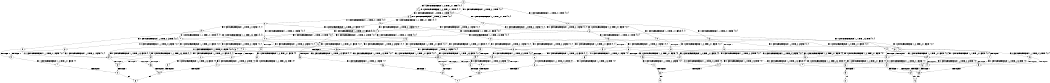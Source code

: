 digraph BCG {
size = "7, 10.5";
center = TRUE;
node [shape = circle];
0 [peripheries = 2];
0 -> 1 [label = "EX !0 !ATOMIC_EXCH_BRANCH (1, +0, TRUE, +0, 1, TRUE) !{0, 1}"];
0 -> 2 [label = "EX !1 !ATOMIC_EXCH_BRANCH (1, +1, TRUE, +0, 1, TRUE) !{0, 1}"];
0 -> 3 [label = "EX !0 !ATOMIC_EXCH_BRANCH (1, +0, TRUE, +0, 1, TRUE) !{0, 1}"];
1 -> 1 [label = "EX !0 !ATOMIC_EXCH_BRANCH (1, +0, TRUE, +0, 1, TRUE) !{0, 1}"];
1 -> 4 [label = "EX !1 !ATOMIC_EXCH_BRANCH (1, +1, TRUE, +0, 1, TRUE) !{0, 1}"];
1 -> 3 [label = "EX !0 !ATOMIC_EXCH_BRANCH (1, +0, TRUE, +0, 1, TRUE) !{0, 1}"];
2 -> 5 [label = "EX !1 !ATOMIC_EXCH_BRANCH (1, +1, TRUE, +0, 1, FALSE) !{0, 1}"];
2 -> 6 [label = "EX !0 !ATOMIC_EXCH_BRANCH (1, +0, TRUE, +0, 1, FALSE) !{0, 1}"];
2 -> 7 [label = "EX !0 !ATOMIC_EXCH_BRANCH (1, +0, TRUE, +0, 1, FALSE) !{0, 1}"];
3 -> 8 [label = "EX !1 !ATOMIC_EXCH_BRANCH (1, +1, TRUE, +0, 1, TRUE) !{0, 1}"];
3 -> 3 [label = "EX !0 !ATOMIC_EXCH_BRANCH (1, +0, TRUE, +0, 1, TRUE) !{0, 1}"];
3 -> 9 [label = "EX !1 !ATOMIC_EXCH_BRANCH (1, +1, TRUE, +0, 1, TRUE) !{0, 1}"];
4 -> 6 [label = "EX !0 !ATOMIC_EXCH_BRANCH (1, +0, TRUE, +0, 1, FALSE) !{0, 1}"];
4 -> 10 [label = "EX !1 !ATOMIC_EXCH_BRANCH (1, +1, TRUE, +0, 1, FALSE) !{0, 1}"];
4 -> 7 [label = "EX !0 !ATOMIC_EXCH_BRANCH (1, +0, TRUE, +0, 1, FALSE) !{0, 1}"];
5 -> 11 [label = "EX !0 !ATOMIC_EXCH_BRANCH (1, +0, TRUE, +0, 1, FALSE) !{0, 1}"];
5 -> 12 [label = "TERMINATE !1"];
5 -> 13 [label = "EX !0 !ATOMIC_EXCH_BRANCH (1, +0, TRUE, +0, 1, FALSE) !{0, 1}"];
6 -> 14 [label = "EX !0 !ATOMIC_EXCH_BRANCH (1, +1, TRUE, +0, 3, TRUE) !{0, 1}"];
6 -> 15 [label = "EX !1 !ATOMIC_EXCH_BRANCH (1, +1, TRUE, +0, 1, TRUE) !{0, 1}"];
6 -> 16 [label = "EX !0 !ATOMIC_EXCH_BRANCH (1, +1, TRUE, +0, 3, TRUE) !{0, 1}"];
7 -> 17 [label = "EX !1 !ATOMIC_EXCH_BRANCH (1, +1, TRUE, +0, 1, TRUE) !{0, 1}"];
7 -> 16 [label = "EX !0 !ATOMIC_EXCH_BRANCH (1, +1, TRUE, +0, 3, TRUE) !{0, 1}"];
7 -> 18 [label = "EX !1 !ATOMIC_EXCH_BRANCH (1, +1, TRUE, +0, 1, TRUE) !{0, 1}"];
8 -> 19 [label = "EX !0 !ATOMIC_EXCH_BRANCH (1, +0, TRUE, +0, 1, FALSE) !{0, 1}"];
8 -> 20 [label = "EX !1 !ATOMIC_EXCH_BRANCH (1, +1, TRUE, +0, 1, FALSE) !{0, 1}"];
8 -> 7 [label = "EX !0 !ATOMIC_EXCH_BRANCH (1, +0, TRUE, +0, 1, FALSE) !{0, 1}"];
9 -> 20 [label = "EX !1 !ATOMIC_EXCH_BRANCH (1, +1, TRUE, +0, 1, FALSE) !{0, 1}"];
9 -> 7 [label = "EX !0 !ATOMIC_EXCH_BRANCH (1, +0, TRUE, +0, 1, FALSE) !{0, 1}"];
9 -> 21 [label = "EX !1 !ATOMIC_EXCH_BRANCH (1, +1, TRUE, +0, 1, FALSE) !{0, 1}"];
10 -> 11 [label = "EX !0 !ATOMIC_EXCH_BRANCH (1, +0, TRUE, +0, 1, FALSE) !{0, 1}"];
10 -> 22 [label = "TERMINATE !1"];
10 -> 13 [label = "EX !0 !ATOMIC_EXCH_BRANCH (1, +0, TRUE, +0, 1, FALSE) !{0, 1}"];
11 -> 23 [label = "EX !0 !ATOMIC_EXCH_BRANCH (1, +1, TRUE, +0, 3, TRUE) !{0, 1}"];
11 -> 24 [label = "TERMINATE !1"];
11 -> 25 [label = "EX !0 !ATOMIC_EXCH_BRANCH (1, +1, TRUE, +0, 3, TRUE) !{0, 1}"];
12 -> 26 [label = "EX !0 !ATOMIC_EXCH_BRANCH (1, +0, TRUE, +0, 1, FALSE) !{0}"];
12 -> 27 [label = "EX !0 !ATOMIC_EXCH_BRANCH (1, +0, TRUE, +0, 1, FALSE) !{0}"];
13 -> 25 [label = "EX !0 !ATOMIC_EXCH_BRANCH (1, +1, TRUE, +0, 3, TRUE) !{0, 1}"];
13 -> 28 [label = "TERMINATE !1"];
14 -> 29 [label = "EX !1 !ATOMIC_EXCH_BRANCH (1, +1, TRUE, +0, 1, FALSE) !{0, 1}"];
14 -> 30 [label = "TERMINATE !0"];
15 -> 31 [label = "EX !0 !ATOMIC_EXCH_BRANCH (1, +1, TRUE, +0, 3, FALSE) !{0, 1}"];
15 -> 32 [label = "EX !1 !ATOMIC_EXCH_BRANCH (1, +1, TRUE, +0, 1, FALSE) !{0, 1}"];
15 -> 33 [label = "EX !0 !ATOMIC_EXCH_BRANCH (1, +1, TRUE, +0, 3, FALSE) !{0, 1}"];
16 -> 34 [label = "EX !1 !ATOMIC_EXCH_BRANCH (1, +1, TRUE, +0, 1, FALSE) !{0, 1}"];
16 -> 35 [label = "EX !1 !ATOMIC_EXCH_BRANCH (1, +1, TRUE, +0, 1, FALSE) !{0, 1}"];
16 -> 36 [label = "TERMINATE !0"];
17 -> 37 [label = "EX !0 !ATOMIC_EXCH_BRANCH (1, +1, TRUE, +0, 3, FALSE) !{0, 1}"];
17 -> 38 [label = "EX !1 !ATOMIC_EXCH_BRANCH (1, +1, TRUE, +0, 1, FALSE) !{0, 1}"];
17 -> 33 [label = "EX !0 !ATOMIC_EXCH_BRANCH (1, +1, TRUE, +0, 3, FALSE) !{0, 1}"];
18 -> 38 [label = "EX !1 !ATOMIC_EXCH_BRANCH (1, +1, TRUE, +0, 1, FALSE) !{0, 1}"];
18 -> 33 [label = "EX !0 !ATOMIC_EXCH_BRANCH (1, +1, TRUE, +0, 3, FALSE) !{0, 1}"];
18 -> 39 [label = "EX !1 !ATOMIC_EXCH_BRANCH (1, +1, TRUE, +0, 1, FALSE) !{0, 1}"];
19 -> 40 [label = "EX !0 !ATOMIC_EXCH_BRANCH (1, +1, TRUE, +0, 3, TRUE) !{0, 1}"];
19 -> 17 [label = "EX !1 !ATOMIC_EXCH_BRANCH (1, +1, TRUE, +0, 1, TRUE) !{0, 1}"];
19 -> 16 [label = "EX !0 !ATOMIC_EXCH_BRANCH (1, +1, TRUE, +0, 3, TRUE) !{0, 1}"];
20 -> 41 [label = "EX !0 !ATOMIC_EXCH_BRANCH (1, +0, TRUE, +0, 1, FALSE) !{0, 1}"];
20 -> 42 [label = "TERMINATE !1"];
20 -> 13 [label = "EX !0 !ATOMIC_EXCH_BRANCH (1, +0, TRUE, +0, 1, FALSE) !{0, 1}"];
21 -> 13 [label = "EX !0 !ATOMIC_EXCH_BRANCH (1, +0, TRUE, +0, 1, FALSE) !{0, 1}"];
21 -> 43 [label = "TERMINATE !1"];
22 -> 26 [label = "EX !0 !ATOMIC_EXCH_BRANCH (1, +0, TRUE, +0, 1, FALSE) !{0}"];
22 -> 27 [label = "EX !0 !ATOMIC_EXCH_BRANCH (1, +0, TRUE, +0, 1, FALSE) !{0}"];
23 -> 44 [label = "TERMINATE !0"];
23 -> 45 [label = "TERMINATE !1"];
24 -> 46 [label = "EX !0 !ATOMIC_EXCH_BRANCH (1, +1, TRUE, +0, 3, TRUE) !{0}"];
24 -> 47 [label = "EX !0 !ATOMIC_EXCH_BRANCH (1, +1, TRUE, +0, 3, TRUE) !{0}"];
25 -> 48 [label = "TERMINATE !0"];
25 -> 49 [label = "TERMINATE !1"];
26 -> 46 [label = "EX !0 !ATOMIC_EXCH_BRANCH (1, +1, TRUE, +0, 3, TRUE) !{0}"];
26 -> 47 [label = "EX !0 !ATOMIC_EXCH_BRANCH (1, +1, TRUE, +0, 3, TRUE) !{0}"];
27 -> 47 [label = "EX !0 !ATOMIC_EXCH_BRANCH (1, +1, TRUE, +0, 3, TRUE) !{0}"];
28 -> 50 [label = "EX !0 !ATOMIC_EXCH_BRANCH (1, +1, TRUE, +0, 3, TRUE) !{0}"];
29 -> 44 [label = "TERMINATE !0"];
29 -> 45 [label = "TERMINATE !1"];
30 -> 51 [label = "EX !1 !ATOMIC_EXCH_BRANCH (1, +1, TRUE, +0, 1, FALSE) !{1}"];
30 -> 52 [label = "EX !1 !ATOMIC_EXCH_BRANCH (1, +1, TRUE, +0, 1, FALSE) !{1}"];
31 -> 29 [label = "EX !1 !ATOMIC_EXCH_BRANCH (1, +1, TRUE, +0, 1, FALSE) !{0, 1}"];
31 -> 30 [label = "TERMINATE !0"];
32 -> 29 [label = "EX !0 !ATOMIC_EXCH_BRANCH (1, +1, TRUE, +0, 3, FALSE) !{0, 1}"];
32 -> 53 [label = "TERMINATE !1"];
32 -> 35 [label = "EX !0 !ATOMIC_EXCH_BRANCH (1, +1, TRUE, +0, 3, FALSE) !{0, 1}"];
33 -> 34 [label = "EX !1 !ATOMIC_EXCH_BRANCH (1, +1, TRUE, +0, 1, FALSE) !{0, 1}"];
33 -> 35 [label = "EX !1 !ATOMIC_EXCH_BRANCH (1, +1, TRUE, +0, 1, FALSE) !{0, 1}"];
33 -> 36 [label = "TERMINATE !0"];
34 -> 54 [label = "TERMINATE !0"];
34 -> 55 [label = "TERMINATE !1"];
35 -> 48 [label = "TERMINATE !0"];
35 -> 49 [label = "TERMINATE !1"];
36 -> 56 [label = "EX !1 !ATOMIC_EXCH_BRANCH (1, +1, TRUE, +0, 1, FALSE) !{1}"];
37 -> 34 [label = "EX !1 !ATOMIC_EXCH_BRANCH (1, +1, TRUE, +0, 1, FALSE) !{0, 1}"];
37 -> 57 [label = "TERMINATE !0"];
38 -> 34 [label = "EX !0 !ATOMIC_EXCH_BRANCH (1, +1, TRUE, +0, 3, FALSE) !{0, 1}"];
38 -> 58 [label = "TERMINATE !1"];
38 -> 35 [label = "EX !0 !ATOMIC_EXCH_BRANCH (1, +1, TRUE, +0, 3, FALSE) !{0, 1}"];
39 -> 35 [label = "EX !0 !ATOMIC_EXCH_BRANCH (1, +1, TRUE, +0, 3, FALSE) !{0, 1}"];
39 -> 59 [label = "TERMINATE !1"];
40 -> 34 [label = "EX !1 !ATOMIC_EXCH_BRANCH (1, +1, TRUE, +0, 1, FALSE) !{0, 1}"];
40 -> 57 [label = "TERMINATE !0"];
41 -> 60 [label = "EX !0 !ATOMIC_EXCH_BRANCH (1, +1, TRUE, +0, 3, TRUE) !{0, 1}"];
41 -> 61 [label = "TERMINATE !1"];
41 -> 25 [label = "EX !0 !ATOMIC_EXCH_BRANCH (1, +1, TRUE, +0, 3, TRUE) !{0, 1}"];
42 -> 62 [label = "EX !0 !ATOMIC_EXCH_BRANCH (1, +0, TRUE, +0, 1, FALSE) !{0}"];
43 -> 63 [label = "EX !0 !ATOMIC_EXCH_BRANCH (1, +0, TRUE, +0, 1, FALSE) !{0}"];
44 -> 64 [label = "TERMINATE !1"];
45 -> 65 [label = "TERMINATE !0"];
46 -> 65 [label = "TERMINATE !0"];
47 -> 66 [label = "TERMINATE !0"];
48 -> 67 [label = "TERMINATE !1"];
49 -> 68 [label = "TERMINATE !0"];
50 -> 68 [label = "TERMINATE !0"];
51 -> 64 [label = "TERMINATE !1"];
52 -> 69 [label = "TERMINATE !1"];
53 -> 70 [label = "EX !0 !ATOMIC_EXCH_BRANCH (1, +1, TRUE, +0, 3, FALSE) !{0}"];
53 -> 71 [label = "EX !0 !ATOMIC_EXCH_BRANCH (1, +1, TRUE, +0, 3, FALSE) !{0}"];
54 -> 72 [label = "TERMINATE !1"];
55 -> 73 [label = "TERMINATE !0"];
56 -> 67 [label = "TERMINATE !1"];
57 -> 74 [label = "EX !1 !ATOMIC_EXCH_BRANCH (1, +1, TRUE, +0, 1, FALSE) !{1}"];
58 -> 75 [label = "EX !0 !ATOMIC_EXCH_BRANCH (1, +1, TRUE, +0, 3, FALSE) !{0}"];
59 -> 76 [label = "EX !0 !ATOMIC_EXCH_BRANCH (1, +1, TRUE, +0, 3, FALSE) !{0}"];
60 -> 54 [label = "TERMINATE !0"];
60 -> 55 [label = "TERMINATE !1"];
61 -> 77 [label = "EX !0 !ATOMIC_EXCH_BRANCH (1, +1, TRUE, +0, 3, TRUE) !{0}"];
62 -> 77 [label = "EX !0 !ATOMIC_EXCH_BRANCH (1, +1, TRUE, +0, 3, TRUE) !{0}"];
63 -> 50 [label = "EX !0 !ATOMIC_EXCH_BRANCH (1, +1, TRUE, +0, 3, TRUE) !{0}"];
64 -> 78 [label = "exit"];
65 -> 78 [label = "exit"];
66 -> 79 [label = "exit"];
67 -> 80 [label = "exit"];
68 -> 80 [label = "exit"];
69 -> 81 [label = "exit"];
70 -> 65 [label = "TERMINATE !0"];
71 -> 66 [label = "TERMINATE !0"];
72 -> 82 [label = "exit"];
73 -> 82 [label = "exit"];
74 -> 72 [label = "TERMINATE !1"];
75 -> 73 [label = "TERMINATE !0"];
76 -> 68 [label = "TERMINATE !0"];
77 -> 73 [label = "TERMINATE !0"];
}
